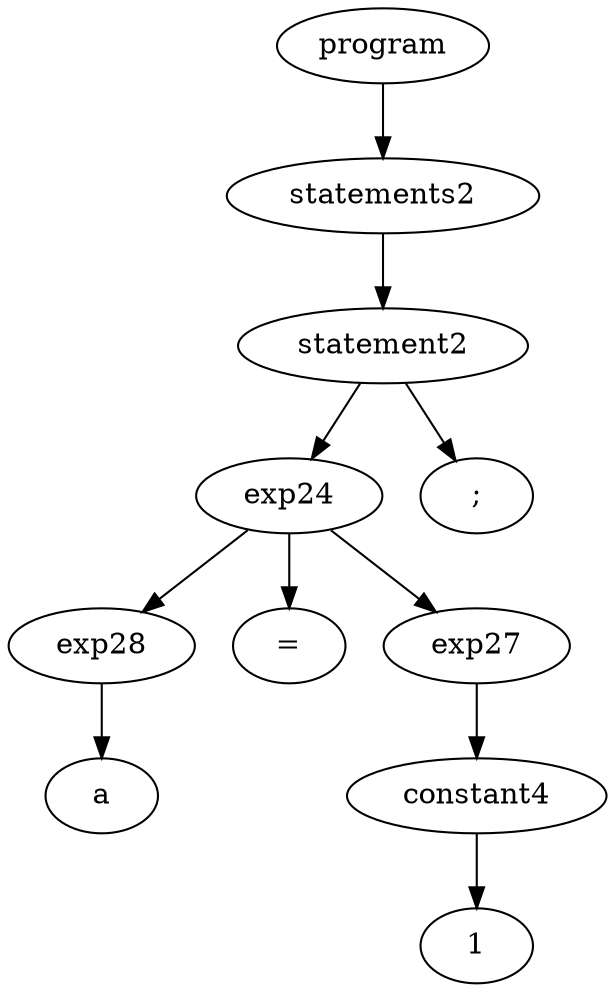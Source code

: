 strict digraph graphname {

0 [label="program"]
1 [label=" statements2 "]; 
0 -> 1 ; 
2 [label=" statement2 "]; 
1 -> 2 ; 
3 [label=" exp24 "]; 
2 -> 3 ; 
4 [label=" exp28 "]; 
3 -> 4 ; 
5 [label=" a "]; 
4 -> 5 ; 
6 [label=" = "]; 
3 -> 6 ; 
7 [label=" exp27 "]; 
3 -> 7 ; 
8 [label=" constant4 "]; 
7 -> 8 ; 
9 [label=" 1 "]; 
8 -> 9 ; 
10 [label=" ; "]; 
2 -> 10 ; 


}